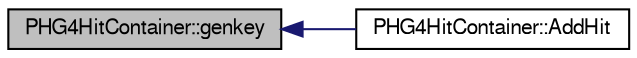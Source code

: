 digraph "PHG4HitContainer::genkey"
{
  bgcolor="transparent";
  edge [fontname="FreeSans",fontsize="10",labelfontname="FreeSans",labelfontsize="10"];
  node [fontname="FreeSans",fontsize="10",shape=record];
  rankdir="LR";
  Node1 [label="PHG4HitContainer::genkey",height=0.2,width=0.4,color="black", fillcolor="grey75", style="filled" fontcolor="black"];
  Node1 -> Node2 [dir="back",color="midnightblue",fontsize="10",style="solid",fontname="FreeSans"];
  Node2 [label="PHG4HitContainer::AddHit",height=0.2,width=0.4,color="black",URL="$d4/d30/classPHG4HitContainer.html#a402880c55f122e45dbf96a4bc57e8615"];
}
